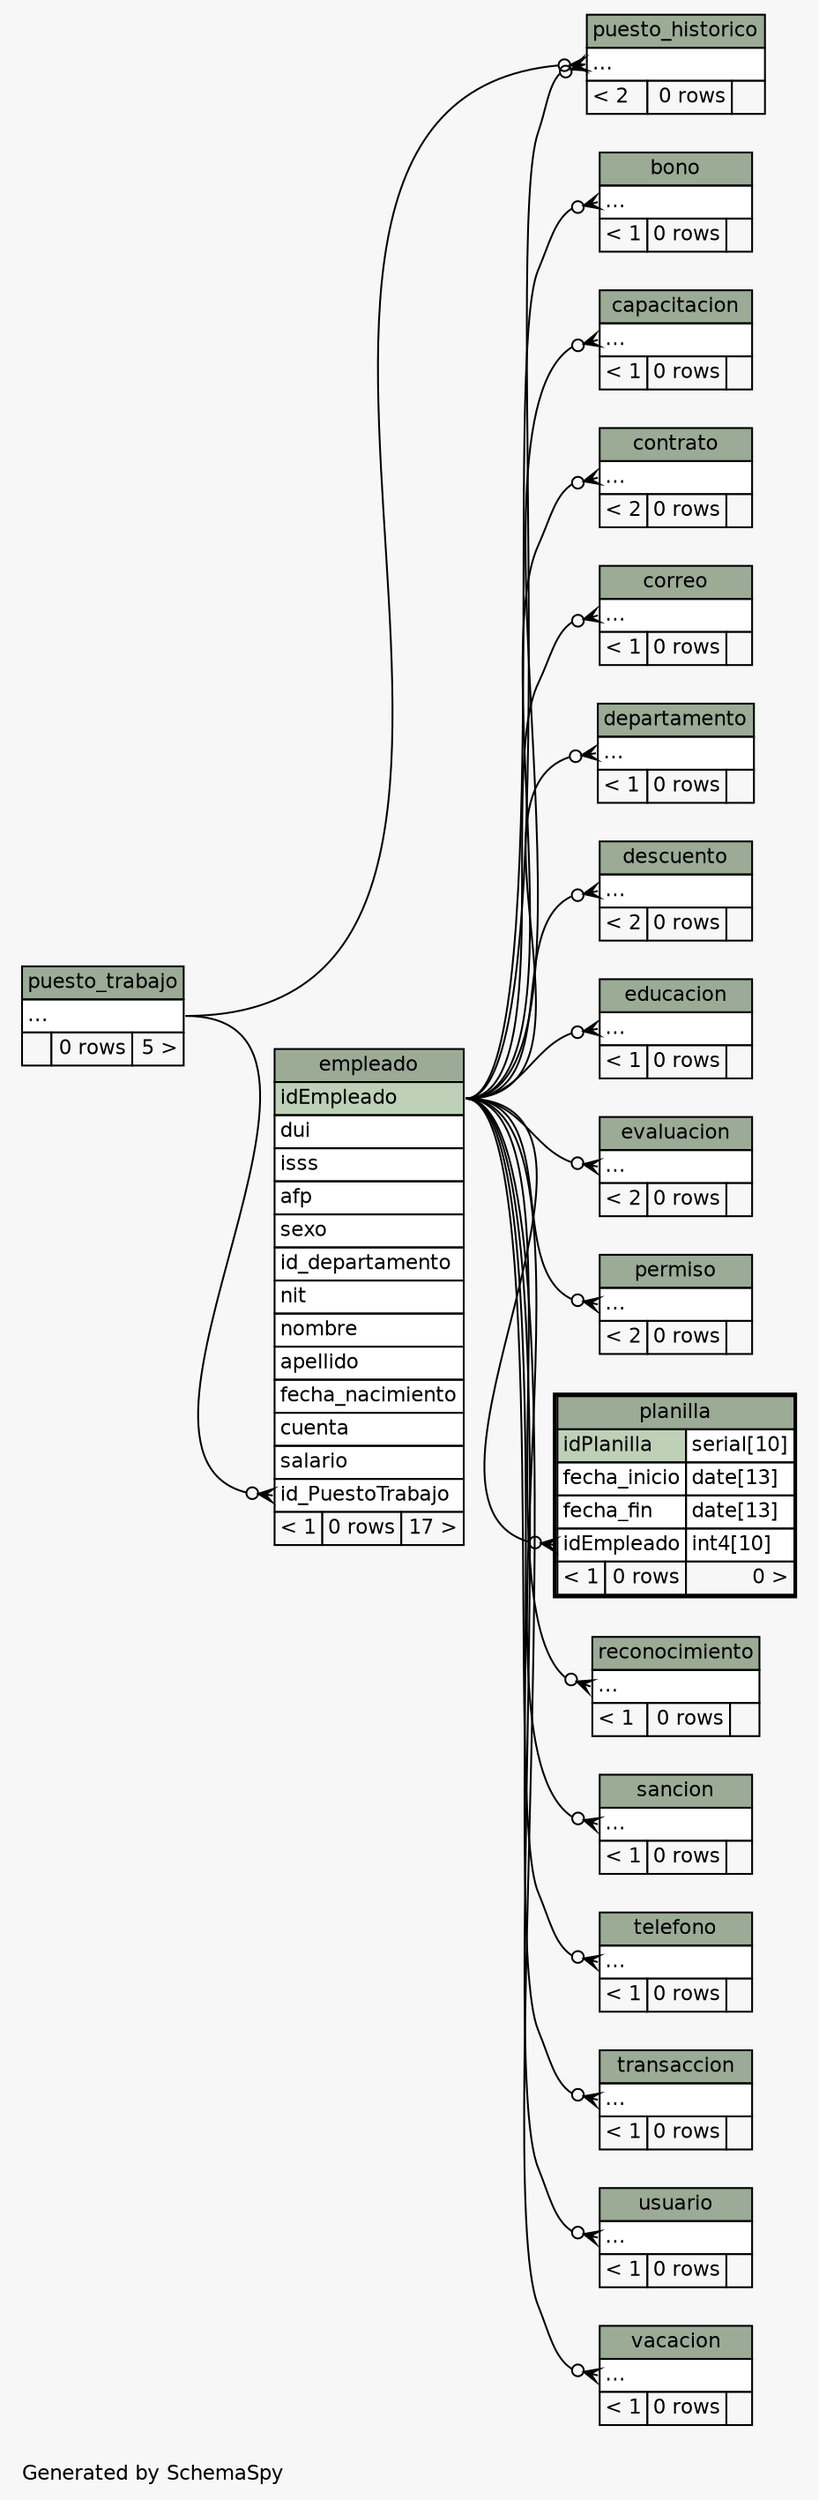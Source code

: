 // dot 2.26.3 on Linux 3.2.0-4-686-pae
// SchemaSpy rev 590
digraph "twoDegreesRelationshipsDiagram" {
  graph [
    rankdir="RL"
    bgcolor="#f7f7f7"
    label="\nGenerated by SchemaSpy"
    labeljust="l"
    nodesep="0.18"
    ranksep="0.46"
    fontname="Helvetica"
    fontsize="11"
  ];
  node [
    fontname="Helvetica"
    fontsize="11"
    shape="plaintext"
  ];
  edge [
    arrowsize="0.8"
  ];
  "bono":"elipses":w -> "empleado":"idEmpleado":e [arrowhead=none dir=back arrowtail=crowodot];
  "capacitacion":"elipses":w -> "empleado":"idEmpleado":e [arrowhead=none dir=back arrowtail=crowodot];
  "contrato":"elipses":w -> "empleado":"idEmpleado":e [arrowhead=none dir=back arrowtail=crowodot];
  "correo":"elipses":w -> "empleado":"idEmpleado":e [arrowhead=none dir=back arrowtail=crowodot];
  "departamento":"elipses":w -> "empleado":"idEmpleado":e [arrowhead=none dir=back arrowtail=crowodot];
  "descuento":"elipses":w -> "empleado":"idEmpleado":e [arrowhead=none dir=back arrowtail=crowodot];
  "educacion":"elipses":w -> "empleado":"idEmpleado":e [arrowhead=none dir=back arrowtail=crowodot];
  "empleado":"id_PuestoTrabajo":w -> "puesto_trabajo":"elipses":e [arrowhead=none dir=back arrowtail=crowodot];
  "evaluacion":"elipses":w -> "empleado":"idEmpleado":e [arrowhead=none dir=back arrowtail=crowodot];
  "permiso":"elipses":w -> "empleado":"idEmpleado":e [arrowhead=none dir=back arrowtail=crowodot];
  "planilla":"idEmpleado":w -> "empleado":"idEmpleado":e [arrowhead=none dir=back arrowtail=crowodot];
  "puesto_historico":"elipses":w -> "empleado":"idEmpleado":e [arrowhead=none dir=back arrowtail=crowodot];
  "puesto_historico":"elipses":w -> "puesto_trabajo":"elipses":e [arrowhead=none dir=back arrowtail=crowodot];
  "reconocimiento":"elipses":w -> "empleado":"idEmpleado":e [arrowhead=none dir=back arrowtail=crowodot];
  "sancion":"elipses":w -> "empleado":"idEmpleado":e [arrowhead=none dir=back arrowtail=crowodot];
  "telefono":"elipses":w -> "empleado":"idEmpleado":e [arrowhead=none dir=back arrowtail=crowodot];
  "transaccion":"elipses":w -> "empleado":"idEmpleado":e [arrowhead=none dir=back arrowtail=crowodot];
  "usuario":"elipses":w -> "empleado":"idEmpleado":e [arrowhead=none dir=back arrowtail=crowodot];
  "vacacion":"elipses":w -> "empleado":"idEmpleado":e [arrowhead=none dir=back arrowtail=crowodot];
  "bono" [
    label=<
    <TABLE BORDER="0" CELLBORDER="1" CELLSPACING="0" BGCOLOR="#ffffff">
      <TR><TD COLSPAN="3" BGCOLOR="#9bab96" ALIGN="CENTER">bono</TD></TR>
      <TR><TD PORT="elipses" COLSPAN="3" ALIGN="LEFT">...</TD></TR>
      <TR><TD ALIGN="LEFT" BGCOLOR="#f7f7f7">&lt; 1</TD><TD ALIGN="RIGHT" BGCOLOR="#f7f7f7">0 rows</TD><TD ALIGN="RIGHT" BGCOLOR="#f7f7f7">  </TD></TR>
    </TABLE>>
    URL="bono.html"
    tooltip="bono"
  ];
  "capacitacion" [
    label=<
    <TABLE BORDER="0" CELLBORDER="1" CELLSPACING="0" BGCOLOR="#ffffff">
      <TR><TD COLSPAN="3" BGCOLOR="#9bab96" ALIGN="CENTER">capacitacion</TD></TR>
      <TR><TD PORT="elipses" COLSPAN="3" ALIGN="LEFT">...</TD></TR>
      <TR><TD ALIGN="LEFT" BGCOLOR="#f7f7f7">&lt; 1</TD><TD ALIGN="RIGHT" BGCOLOR="#f7f7f7">0 rows</TD><TD ALIGN="RIGHT" BGCOLOR="#f7f7f7">  </TD></TR>
    </TABLE>>
    URL="capacitacion.html"
    tooltip="capacitacion"
  ];
  "contrato" [
    label=<
    <TABLE BORDER="0" CELLBORDER="1" CELLSPACING="0" BGCOLOR="#ffffff">
      <TR><TD COLSPAN="3" BGCOLOR="#9bab96" ALIGN="CENTER">contrato</TD></TR>
      <TR><TD PORT="elipses" COLSPAN="3" ALIGN="LEFT">...</TD></TR>
      <TR><TD ALIGN="LEFT" BGCOLOR="#f7f7f7">&lt; 2</TD><TD ALIGN="RIGHT" BGCOLOR="#f7f7f7">0 rows</TD><TD ALIGN="RIGHT" BGCOLOR="#f7f7f7">  </TD></TR>
    </TABLE>>
    URL="contrato.html"
    tooltip="contrato"
  ];
  "correo" [
    label=<
    <TABLE BORDER="0" CELLBORDER="1" CELLSPACING="0" BGCOLOR="#ffffff">
      <TR><TD COLSPAN="3" BGCOLOR="#9bab96" ALIGN="CENTER">correo</TD></TR>
      <TR><TD PORT="elipses" COLSPAN="3" ALIGN="LEFT">...</TD></TR>
      <TR><TD ALIGN="LEFT" BGCOLOR="#f7f7f7">&lt; 1</TD><TD ALIGN="RIGHT" BGCOLOR="#f7f7f7">0 rows</TD><TD ALIGN="RIGHT" BGCOLOR="#f7f7f7">  </TD></TR>
    </TABLE>>
    URL="correo.html"
    tooltip="correo"
  ];
  "departamento" [
    label=<
    <TABLE BORDER="0" CELLBORDER="1" CELLSPACING="0" BGCOLOR="#ffffff">
      <TR><TD COLSPAN="3" BGCOLOR="#9bab96" ALIGN="CENTER">departamento</TD></TR>
      <TR><TD PORT="elipses" COLSPAN="3" ALIGN="LEFT">...</TD></TR>
      <TR><TD ALIGN="LEFT" BGCOLOR="#f7f7f7">&lt; 1</TD><TD ALIGN="RIGHT" BGCOLOR="#f7f7f7">0 rows</TD><TD ALIGN="RIGHT" BGCOLOR="#f7f7f7">  </TD></TR>
    </TABLE>>
    URL="departamento.html"
    tooltip="departamento"
  ];
  "descuento" [
    label=<
    <TABLE BORDER="0" CELLBORDER="1" CELLSPACING="0" BGCOLOR="#ffffff">
      <TR><TD COLSPAN="3" BGCOLOR="#9bab96" ALIGN="CENTER">descuento</TD></TR>
      <TR><TD PORT="elipses" COLSPAN="3" ALIGN="LEFT">...</TD></TR>
      <TR><TD ALIGN="LEFT" BGCOLOR="#f7f7f7">&lt; 2</TD><TD ALIGN="RIGHT" BGCOLOR="#f7f7f7">0 rows</TD><TD ALIGN="RIGHT" BGCOLOR="#f7f7f7">  </TD></TR>
    </TABLE>>
    URL="descuento.html"
    tooltip="descuento"
  ];
  "educacion" [
    label=<
    <TABLE BORDER="0" CELLBORDER="1" CELLSPACING="0" BGCOLOR="#ffffff">
      <TR><TD COLSPAN="3" BGCOLOR="#9bab96" ALIGN="CENTER">educacion</TD></TR>
      <TR><TD PORT="elipses" COLSPAN="3" ALIGN="LEFT">...</TD></TR>
      <TR><TD ALIGN="LEFT" BGCOLOR="#f7f7f7">&lt; 1</TD><TD ALIGN="RIGHT" BGCOLOR="#f7f7f7">0 rows</TD><TD ALIGN="RIGHT" BGCOLOR="#f7f7f7">  </TD></TR>
    </TABLE>>
    URL="educacion.html"
    tooltip="educacion"
  ];
  "empleado" [
    label=<
    <TABLE BORDER="0" CELLBORDER="1" CELLSPACING="0" BGCOLOR="#ffffff">
      <TR><TD COLSPAN="3" BGCOLOR="#9bab96" ALIGN="CENTER">empleado</TD></TR>
      <TR><TD PORT="idEmpleado" COLSPAN="3" BGCOLOR="#bed1b8" ALIGN="LEFT">idEmpleado</TD></TR>
      <TR><TD PORT="dui" COLSPAN="3" ALIGN="LEFT">dui</TD></TR>
      <TR><TD PORT="isss" COLSPAN="3" ALIGN="LEFT">isss</TD></TR>
      <TR><TD PORT="afp" COLSPAN="3" ALIGN="LEFT">afp</TD></TR>
      <TR><TD PORT="sexo" COLSPAN="3" ALIGN="LEFT">sexo</TD></TR>
      <TR><TD PORT="id_departamento" COLSPAN="3" ALIGN="LEFT">id_departamento</TD></TR>
      <TR><TD PORT="nit" COLSPAN="3" ALIGN="LEFT">nit</TD></TR>
      <TR><TD PORT="nombre" COLSPAN="3" ALIGN="LEFT">nombre</TD></TR>
      <TR><TD PORT="apellido" COLSPAN="3" ALIGN="LEFT">apellido</TD></TR>
      <TR><TD PORT="fecha_nacimiento" COLSPAN="3" ALIGN="LEFT">fecha_nacimiento</TD></TR>
      <TR><TD PORT="cuenta" COLSPAN="3" ALIGN="LEFT">cuenta</TD></TR>
      <TR><TD PORT="salario" COLSPAN="3" ALIGN="LEFT">salario</TD></TR>
      <TR><TD PORT="id_PuestoTrabajo" COLSPAN="3" ALIGN="LEFT">id_PuestoTrabajo</TD></TR>
      <TR><TD ALIGN="LEFT" BGCOLOR="#f7f7f7">&lt; 1</TD><TD ALIGN="RIGHT" BGCOLOR="#f7f7f7">0 rows</TD><TD ALIGN="RIGHT" BGCOLOR="#f7f7f7">17 &gt;</TD></TR>
    </TABLE>>
    URL="empleado.html"
    tooltip="empleado"
  ];
  "evaluacion" [
    label=<
    <TABLE BORDER="0" CELLBORDER="1" CELLSPACING="0" BGCOLOR="#ffffff">
      <TR><TD COLSPAN="3" BGCOLOR="#9bab96" ALIGN="CENTER">evaluacion</TD></TR>
      <TR><TD PORT="elipses" COLSPAN="3" ALIGN="LEFT">...</TD></TR>
      <TR><TD ALIGN="LEFT" BGCOLOR="#f7f7f7">&lt; 2</TD><TD ALIGN="RIGHT" BGCOLOR="#f7f7f7">0 rows</TD><TD ALIGN="RIGHT" BGCOLOR="#f7f7f7">  </TD></TR>
    </TABLE>>
    URL="evaluacion.html"
    tooltip="evaluacion"
  ];
  "permiso" [
    label=<
    <TABLE BORDER="0" CELLBORDER="1" CELLSPACING="0" BGCOLOR="#ffffff">
      <TR><TD COLSPAN="3" BGCOLOR="#9bab96" ALIGN="CENTER">permiso</TD></TR>
      <TR><TD PORT="elipses" COLSPAN="3" ALIGN="LEFT">...</TD></TR>
      <TR><TD ALIGN="LEFT" BGCOLOR="#f7f7f7">&lt; 2</TD><TD ALIGN="RIGHT" BGCOLOR="#f7f7f7">0 rows</TD><TD ALIGN="RIGHT" BGCOLOR="#f7f7f7">  </TD></TR>
    </TABLE>>
    URL="permiso.html"
    tooltip="permiso"
  ];
  "planilla" [
    label=<
    <TABLE BORDER="2" CELLBORDER="1" CELLSPACING="0" BGCOLOR="#ffffff">
      <TR><TD COLSPAN="3" BGCOLOR="#9bab96" ALIGN="CENTER">planilla</TD></TR>
      <TR><TD PORT="idPlanilla" COLSPAN="2" BGCOLOR="#bed1b8" ALIGN="LEFT">idPlanilla</TD><TD PORT="idPlanilla.type" ALIGN="LEFT">serial[10]</TD></TR>
      <TR><TD PORT="fecha_inicio" COLSPAN="2" ALIGN="LEFT">fecha_inicio</TD><TD PORT="fecha_inicio.type" ALIGN="LEFT">date[13]</TD></TR>
      <TR><TD PORT="fecha_fin" COLSPAN="2" ALIGN="LEFT">fecha_fin</TD><TD PORT="fecha_fin.type" ALIGN="LEFT">date[13]</TD></TR>
      <TR><TD PORT="idEmpleado" COLSPAN="2" ALIGN="LEFT">idEmpleado</TD><TD PORT="idEmpleado.type" ALIGN="LEFT">int4[10]</TD></TR>
      <TR><TD ALIGN="LEFT" BGCOLOR="#f7f7f7">&lt; 1</TD><TD ALIGN="RIGHT" BGCOLOR="#f7f7f7">0 rows</TD><TD ALIGN="RIGHT" BGCOLOR="#f7f7f7">0 &gt;</TD></TR>
    </TABLE>>
    URL="planilla.html"
    tooltip="planilla"
  ];
  "puesto_historico" [
    label=<
    <TABLE BORDER="0" CELLBORDER="1" CELLSPACING="0" BGCOLOR="#ffffff">
      <TR><TD COLSPAN="3" BGCOLOR="#9bab96" ALIGN="CENTER">puesto_historico</TD></TR>
      <TR><TD PORT="elipses" COLSPAN="3" ALIGN="LEFT">...</TD></TR>
      <TR><TD ALIGN="LEFT" BGCOLOR="#f7f7f7">&lt; 2</TD><TD ALIGN="RIGHT" BGCOLOR="#f7f7f7">0 rows</TD><TD ALIGN="RIGHT" BGCOLOR="#f7f7f7">  </TD></TR>
    </TABLE>>
    URL="puesto_historico.html"
    tooltip="puesto_historico"
  ];
  "puesto_trabajo" [
    label=<
    <TABLE BORDER="0" CELLBORDER="1" CELLSPACING="0" BGCOLOR="#ffffff">
      <TR><TD COLSPAN="3" BGCOLOR="#9bab96" ALIGN="CENTER">puesto_trabajo</TD></TR>
      <TR><TD PORT="elipses" COLSPAN="3" ALIGN="LEFT">...</TD></TR>
      <TR><TD ALIGN="LEFT" BGCOLOR="#f7f7f7">  </TD><TD ALIGN="RIGHT" BGCOLOR="#f7f7f7">0 rows</TD><TD ALIGN="RIGHT" BGCOLOR="#f7f7f7">5 &gt;</TD></TR>
    </TABLE>>
    URL="puesto_trabajo.html"
    tooltip="puesto_trabajo"
  ];
  "reconocimiento" [
    label=<
    <TABLE BORDER="0" CELLBORDER="1" CELLSPACING="0" BGCOLOR="#ffffff">
      <TR><TD COLSPAN="3" BGCOLOR="#9bab96" ALIGN="CENTER">reconocimiento</TD></TR>
      <TR><TD PORT="elipses" COLSPAN="3" ALIGN="LEFT">...</TD></TR>
      <TR><TD ALIGN="LEFT" BGCOLOR="#f7f7f7">&lt; 1</TD><TD ALIGN="RIGHT" BGCOLOR="#f7f7f7">0 rows</TD><TD ALIGN="RIGHT" BGCOLOR="#f7f7f7">  </TD></TR>
    </TABLE>>
    URL="reconocimiento.html"
    tooltip="reconocimiento"
  ];
  "sancion" [
    label=<
    <TABLE BORDER="0" CELLBORDER="1" CELLSPACING="0" BGCOLOR="#ffffff">
      <TR><TD COLSPAN="3" BGCOLOR="#9bab96" ALIGN="CENTER">sancion</TD></TR>
      <TR><TD PORT="elipses" COLSPAN="3" ALIGN="LEFT">...</TD></TR>
      <TR><TD ALIGN="LEFT" BGCOLOR="#f7f7f7">&lt; 1</TD><TD ALIGN="RIGHT" BGCOLOR="#f7f7f7">0 rows</TD><TD ALIGN="RIGHT" BGCOLOR="#f7f7f7">  </TD></TR>
    </TABLE>>
    URL="sancion.html"
    tooltip="sancion"
  ];
  "telefono" [
    label=<
    <TABLE BORDER="0" CELLBORDER="1" CELLSPACING="0" BGCOLOR="#ffffff">
      <TR><TD COLSPAN="3" BGCOLOR="#9bab96" ALIGN="CENTER">telefono</TD></TR>
      <TR><TD PORT="elipses" COLSPAN="3" ALIGN="LEFT">...</TD></TR>
      <TR><TD ALIGN="LEFT" BGCOLOR="#f7f7f7">&lt; 1</TD><TD ALIGN="RIGHT" BGCOLOR="#f7f7f7">0 rows</TD><TD ALIGN="RIGHT" BGCOLOR="#f7f7f7">  </TD></TR>
    </TABLE>>
    URL="telefono.html"
    tooltip="telefono"
  ];
  "transaccion" [
    label=<
    <TABLE BORDER="0" CELLBORDER="1" CELLSPACING="0" BGCOLOR="#ffffff">
      <TR><TD COLSPAN="3" BGCOLOR="#9bab96" ALIGN="CENTER">transaccion</TD></TR>
      <TR><TD PORT="elipses" COLSPAN="3" ALIGN="LEFT">...</TD></TR>
      <TR><TD ALIGN="LEFT" BGCOLOR="#f7f7f7">&lt; 1</TD><TD ALIGN="RIGHT" BGCOLOR="#f7f7f7">0 rows</TD><TD ALIGN="RIGHT" BGCOLOR="#f7f7f7">  </TD></TR>
    </TABLE>>
    URL="transaccion.html"
    tooltip="transaccion"
  ];
  "usuario" [
    label=<
    <TABLE BORDER="0" CELLBORDER="1" CELLSPACING="0" BGCOLOR="#ffffff">
      <TR><TD COLSPAN="3" BGCOLOR="#9bab96" ALIGN="CENTER">usuario</TD></TR>
      <TR><TD PORT="elipses" COLSPAN="3" ALIGN="LEFT">...</TD></TR>
      <TR><TD ALIGN="LEFT" BGCOLOR="#f7f7f7">&lt; 1</TD><TD ALIGN="RIGHT" BGCOLOR="#f7f7f7">0 rows</TD><TD ALIGN="RIGHT" BGCOLOR="#f7f7f7">  </TD></TR>
    </TABLE>>
    URL="usuario.html"
    tooltip="usuario"
  ];
  "vacacion" [
    label=<
    <TABLE BORDER="0" CELLBORDER="1" CELLSPACING="0" BGCOLOR="#ffffff">
      <TR><TD COLSPAN="3" BGCOLOR="#9bab96" ALIGN="CENTER">vacacion</TD></TR>
      <TR><TD PORT="elipses" COLSPAN="3" ALIGN="LEFT">...</TD></TR>
      <TR><TD ALIGN="LEFT" BGCOLOR="#f7f7f7">&lt; 1</TD><TD ALIGN="RIGHT" BGCOLOR="#f7f7f7">0 rows</TD><TD ALIGN="RIGHT" BGCOLOR="#f7f7f7">  </TD></TR>
    </TABLE>>
    URL="vacacion.html"
    tooltip="vacacion"
  ];
}
